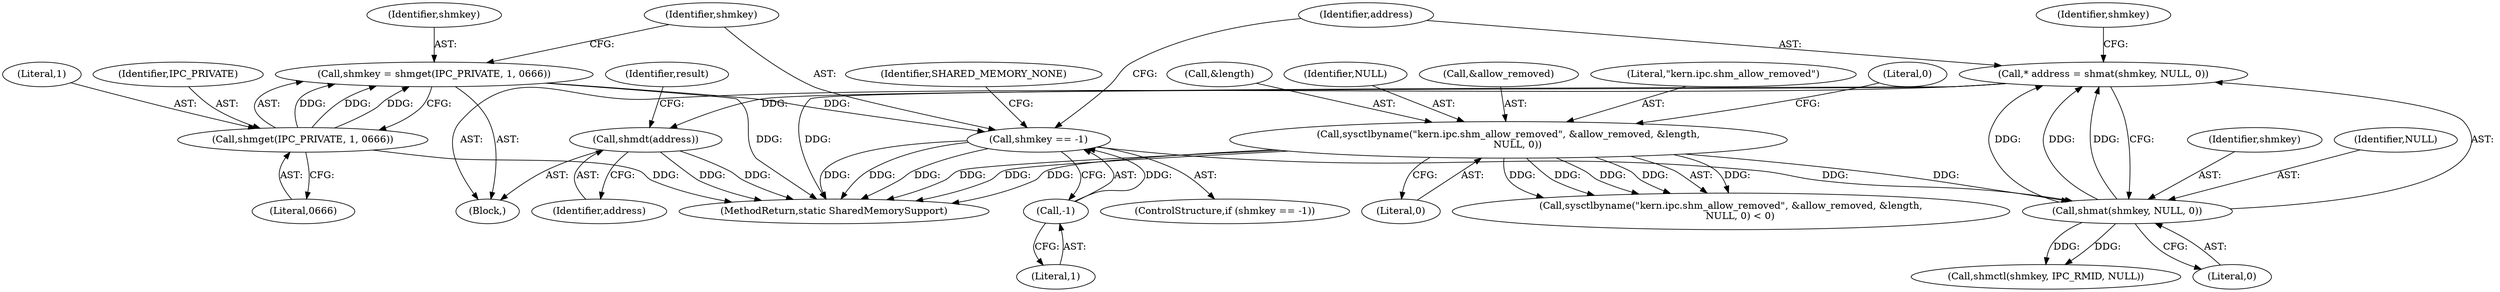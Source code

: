 digraph "0_Chrome_0bd1a6ddb5fb23dfea3e72d60e5e8df4cf5826bc_1@pointer" {
"1000156" [label="(Call,* address = shmat(shmkey, NULL, 0))"];
"1000158" [label="(Call,shmat(shmkey, NULL, 0))"];
"1000149" [label="(Call,shmkey == -1)"];
"1000142" [label="(Call,shmkey = shmget(IPC_PRIVATE, 1, 0666))"];
"1000144" [label="(Call,shmget(IPC_PRIVATE, 1, 0666))"];
"1000151" [label="(Call,-1)"];
"1000126" [label="(Call,sysctlbyname(\"kern.ipc.shm_allow_removed\", &allow_removed, &length,\n      NULL, 0))"];
"1000194" [label="(Call,shmdt(address))"];
"1000147" [label="(Literal,0666)"];
"1000142" [label="(Call,shmkey = shmget(IPC_PRIVATE, 1, 0666))"];
"1000127" [label="(Literal,\"kern.ipc.shm_allow_removed\")"];
"1000210" [label="(MethodReturn,static SharedMemorySupport)"];
"1000145" [label="(Identifier,IPC_PRIVATE)"];
"1000134" [label="(Literal,0)"];
"1000130" [label="(Call,&length)"];
"1000157" [label="(Identifier,address)"];
"1000158" [label="(Call,shmat(shmkey, NULL, 0))"];
"1000161" [label="(Literal,0)"];
"1000149" [label="(Call,shmkey == -1)"];
"1000151" [label="(Call,-1)"];
"1000126" [label="(Call,sysctlbyname(\"kern.ipc.shm_allow_removed\", &allow_removed, &length,\n      NULL, 0))"];
"1000159" [label="(Identifier,shmkey)"];
"1000133" [label="(Literal,0)"];
"1000148" [label="(ControlStructure,if (shmkey == -1))"];
"1000162" [label="(Call,shmctl(shmkey, IPC_RMID, NULL))"];
"1000143" [label="(Identifier,shmkey)"];
"1000194" [label="(Call,shmdt(address))"];
"1000125" [label="(Call,sysctlbyname(\"kern.ipc.shm_allow_removed\", &allow_removed, &length,\n      NULL, 0) < 0)"];
"1000132" [label="(Identifier,NULL)"];
"1000102" [label="(Block,)"];
"1000198" [label="(Identifier,result)"];
"1000160" [label="(Identifier,NULL)"];
"1000144" [label="(Call,shmget(IPC_PRIVATE, 1, 0666))"];
"1000150" [label="(Identifier,shmkey)"];
"1000146" [label="(Literal,1)"];
"1000163" [label="(Identifier,shmkey)"];
"1000195" [label="(Identifier,address)"];
"1000128" [label="(Call,&allow_removed)"];
"1000156" [label="(Call,* address = shmat(shmkey, NULL, 0))"];
"1000154" [label="(Identifier,SHARED_MEMORY_NONE)"];
"1000152" [label="(Literal,1)"];
"1000156" -> "1000102"  [label="AST: "];
"1000156" -> "1000158"  [label="CFG: "];
"1000157" -> "1000156"  [label="AST: "];
"1000158" -> "1000156"  [label="AST: "];
"1000163" -> "1000156"  [label="CFG: "];
"1000156" -> "1000210"  [label="DDG: "];
"1000158" -> "1000156"  [label="DDG: "];
"1000158" -> "1000156"  [label="DDG: "];
"1000158" -> "1000156"  [label="DDG: "];
"1000156" -> "1000194"  [label="DDG: "];
"1000158" -> "1000161"  [label="CFG: "];
"1000159" -> "1000158"  [label="AST: "];
"1000160" -> "1000158"  [label="AST: "];
"1000161" -> "1000158"  [label="AST: "];
"1000149" -> "1000158"  [label="DDG: "];
"1000126" -> "1000158"  [label="DDG: "];
"1000158" -> "1000162"  [label="DDG: "];
"1000158" -> "1000162"  [label="DDG: "];
"1000149" -> "1000148"  [label="AST: "];
"1000149" -> "1000151"  [label="CFG: "];
"1000150" -> "1000149"  [label="AST: "];
"1000151" -> "1000149"  [label="AST: "];
"1000154" -> "1000149"  [label="CFG: "];
"1000157" -> "1000149"  [label="CFG: "];
"1000149" -> "1000210"  [label="DDG: "];
"1000149" -> "1000210"  [label="DDG: "];
"1000149" -> "1000210"  [label="DDG: "];
"1000142" -> "1000149"  [label="DDG: "];
"1000151" -> "1000149"  [label="DDG: "];
"1000142" -> "1000102"  [label="AST: "];
"1000142" -> "1000144"  [label="CFG: "];
"1000143" -> "1000142"  [label="AST: "];
"1000144" -> "1000142"  [label="AST: "];
"1000150" -> "1000142"  [label="CFG: "];
"1000142" -> "1000210"  [label="DDG: "];
"1000144" -> "1000142"  [label="DDG: "];
"1000144" -> "1000142"  [label="DDG: "];
"1000144" -> "1000142"  [label="DDG: "];
"1000144" -> "1000147"  [label="CFG: "];
"1000145" -> "1000144"  [label="AST: "];
"1000146" -> "1000144"  [label="AST: "];
"1000147" -> "1000144"  [label="AST: "];
"1000144" -> "1000210"  [label="DDG: "];
"1000151" -> "1000152"  [label="CFG: "];
"1000152" -> "1000151"  [label="AST: "];
"1000126" -> "1000125"  [label="AST: "];
"1000126" -> "1000133"  [label="CFG: "];
"1000127" -> "1000126"  [label="AST: "];
"1000128" -> "1000126"  [label="AST: "];
"1000130" -> "1000126"  [label="AST: "];
"1000132" -> "1000126"  [label="AST: "];
"1000133" -> "1000126"  [label="AST: "];
"1000134" -> "1000126"  [label="CFG: "];
"1000126" -> "1000210"  [label="DDG: "];
"1000126" -> "1000210"  [label="DDG: "];
"1000126" -> "1000210"  [label="DDG: "];
"1000126" -> "1000125"  [label="DDG: "];
"1000126" -> "1000125"  [label="DDG: "];
"1000126" -> "1000125"  [label="DDG: "];
"1000126" -> "1000125"  [label="DDG: "];
"1000126" -> "1000125"  [label="DDG: "];
"1000194" -> "1000102"  [label="AST: "];
"1000194" -> "1000195"  [label="CFG: "];
"1000195" -> "1000194"  [label="AST: "];
"1000198" -> "1000194"  [label="CFG: "];
"1000194" -> "1000210"  [label="DDG: "];
"1000194" -> "1000210"  [label="DDG: "];
}
